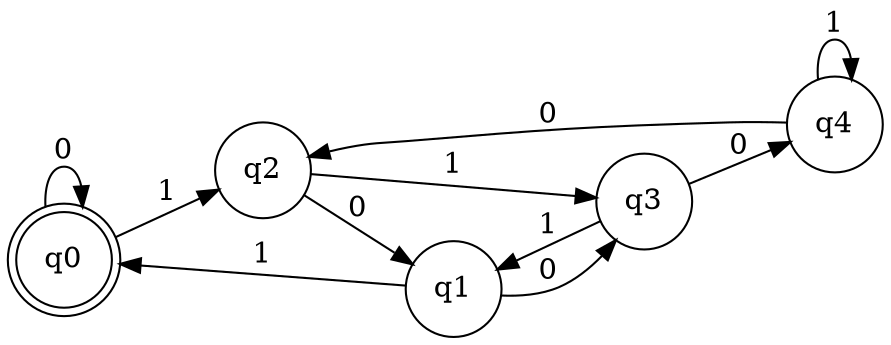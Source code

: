 digraph TP02_05_b {
	rankdir=LR;
	graph [dpi = 300];
	node [shape = doublecircle]; q0;
	node [shape = circle];
	q0 -> q0 [ label = "0" ]; q1 -> q0 [ label = "1" ];
	q2 -> q1 [ label = "0" ]; q3 -> q1 [ label = "1" ];
	q4 -> q2 [ label = "0" ]; q0 -> q2 [ label = "1" ];
	q1 -> q3 [ label = "0" ]; q2 -> q3 [ label = "1" ];
	q3 -> q4 [ label = "0" ]; q4 -> q4 [ label = "1" ];
}
